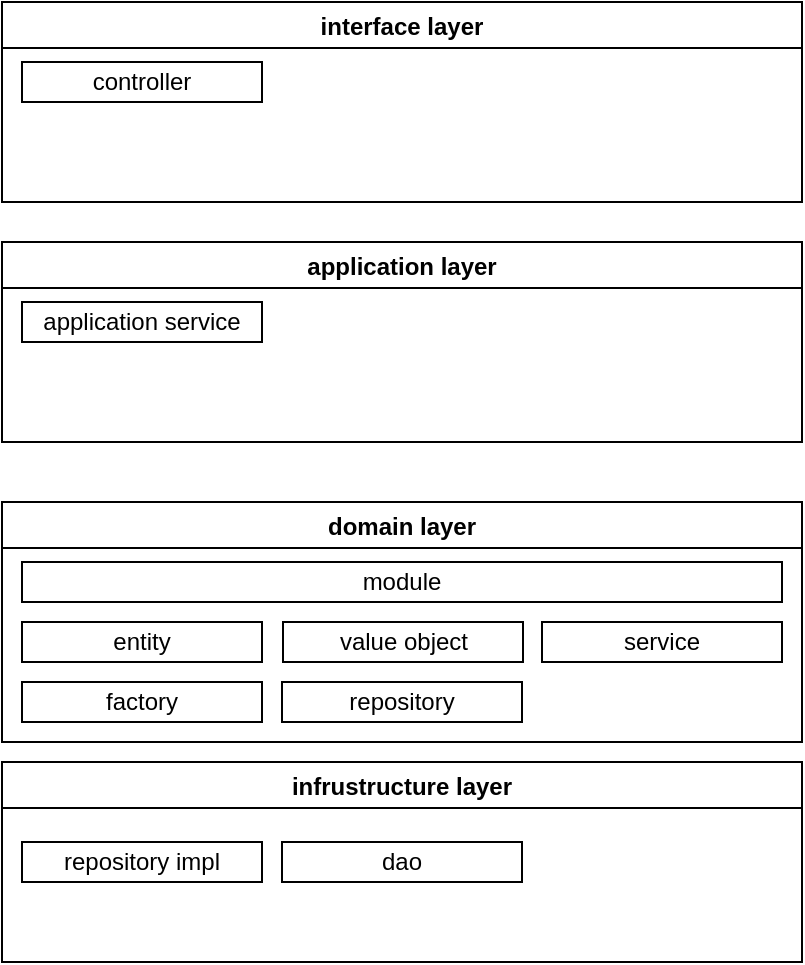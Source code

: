 <mxfile version="16.5.1" type="device"><diagram id="5mpRKEdpNThvL6Ii-nNU" name="第 1 页"><mxGraphModel dx="942" dy="745" grid="1" gridSize="10" guides="1" tooltips="1" connect="1" arrows="1" fold="1" page="1" pageScale="1" pageWidth="827" pageHeight="1169" math="0" shadow="0"><root><mxCell id="0"/><mxCell id="1" parent="0"/><mxCell id="HXNUPICiEw4eVsw6RAJG-16" value="domain layer" style="swimlane;strokeWidth=1;fillColor=none;sketch=0;" parent="1" vertex="1"><mxGeometry x="210" y="270" width="400" height="120" as="geometry"><mxRectangle x="130" y="180" width="110" height="23" as="alternateBounds"/></mxGeometry></mxCell><mxCell id="vYn771iEpU8wok6oIoSP-2" value="factory" style="rounded=0;whiteSpace=wrap;html=1;" vertex="1" parent="HXNUPICiEw4eVsw6RAJG-16"><mxGeometry x="10" y="90" width="120" height="20" as="geometry"/></mxCell><mxCell id="vYn771iEpU8wok6oIoSP-3" value="repository" style="rounded=0;whiteSpace=wrap;html=1;" vertex="1" parent="HXNUPICiEw4eVsw6RAJG-16"><mxGeometry x="140" y="90" width="120" height="20" as="geometry"/></mxCell><mxCell id="vYn771iEpU8wok6oIoSP-5" value="service" style="rounded=0;whiteSpace=wrap;html=1;" vertex="1" parent="HXNUPICiEw4eVsw6RAJG-16"><mxGeometry x="270" y="60" width="120" height="20" as="geometry"/></mxCell><mxCell id="vYn771iEpU8wok6oIoSP-6" value="value object" style="rounded=0;whiteSpace=wrap;html=1;" vertex="1" parent="HXNUPICiEw4eVsw6RAJG-16"><mxGeometry x="140.5" y="60" width="120" height="20" as="geometry"/></mxCell><mxCell id="HXNUPICiEw4eVsw6RAJG-2" value="module" style="rounded=0;whiteSpace=wrap;html=1;" parent="HXNUPICiEw4eVsw6RAJG-16" vertex="1"><mxGeometry x="10" y="30" width="380" height="20" as="geometry"/></mxCell><mxCell id="HXNUPICiEw4eVsw6RAJG-3" value="entity" style="rounded=0;whiteSpace=wrap;html=1;" parent="HXNUPICiEw4eVsw6RAJG-16" vertex="1"><mxGeometry x="10" y="60" width="120" height="20" as="geometry"/></mxCell><mxCell id="1xljD6fNML0iKeVozSUF-1" value="application layer" style="swimlane;strokeWidth=1;fillColor=none;" vertex="1" parent="1"><mxGeometry x="210" y="140" width="400" height="100" as="geometry"/></mxCell><mxCell id="C7mxMaNpK_NVOLty7-Dl-4" value="application service" style="rounded=0;whiteSpace=wrap;html=1;" vertex="1" parent="1xljD6fNML0iKeVozSUF-1"><mxGeometry x="10" y="30" width="120" height="20" as="geometry"/></mxCell><mxCell id="1xljD6fNML0iKeVozSUF-2" value="infrustructure layer" style="swimlane;strokeWidth=1;fillColor=none;" vertex="1" parent="1"><mxGeometry x="210" y="400" width="400" height="100" as="geometry"/></mxCell><mxCell id="C7mxMaNpK_NVOLty7-Dl-1" value="repository impl" style="rounded=0;whiteSpace=wrap;html=1;" vertex="1" parent="1xljD6fNML0iKeVozSUF-2"><mxGeometry x="10" y="40" width="120" height="20" as="geometry"/></mxCell><mxCell id="C7mxMaNpK_NVOLty7-Dl-2" value="dao" style="rounded=0;whiteSpace=wrap;html=1;" vertex="1" parent="1xljD6fNML0iKeVozSUF-2"><mxGeometry x="140" y="40" width="120" height="20" as="geometry"/></mxCell><mxCell id="1xljD6fNML0iKeVozSUF-3" value="interface layer" style="swimlane;strokeWidth=1;fillColor=none;" vertex="1" parent="1"><mxGeometry x="210" y="20" width="400" height="100" as="geometry"/></mxCell><mxCell id="C7mxMaNpK_NVOLty7-Dl-3" value="controller" style="rounded=0;whiteSpace=wrap;html=1;" vertex="1" parent="1xljD6fNML0iKeVozSUF-3"><mxGeometry x="10" y="30" width="120" height="20" as="geometry"/></mxCell></root></mxGraphModel></diagram></mxfile>